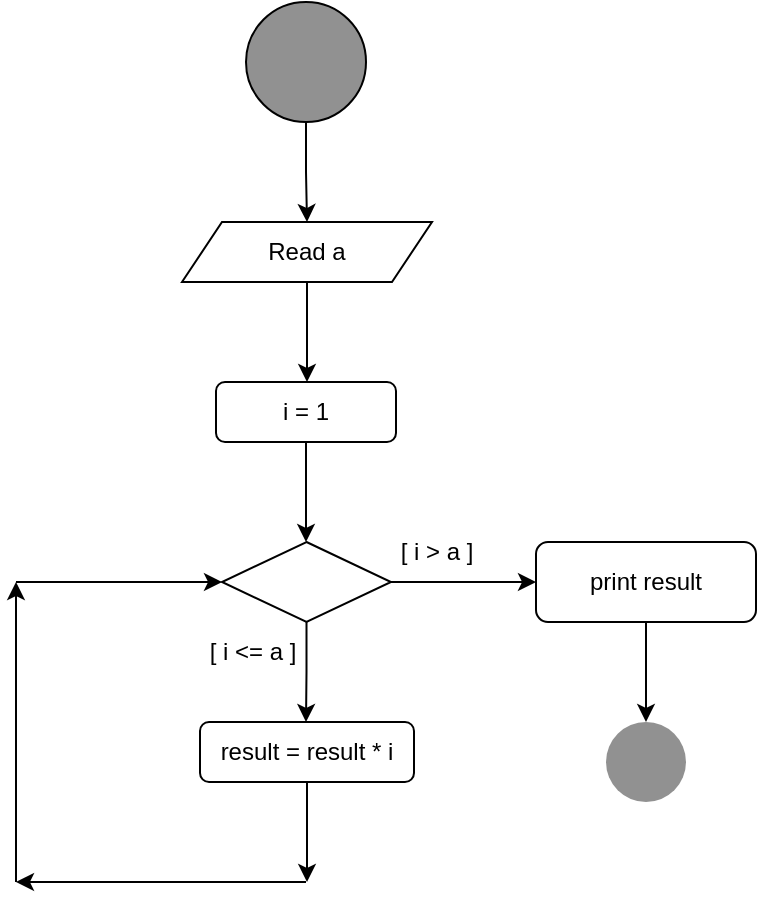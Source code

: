 <mxfile version="20.4.0" type="github">
  <diagram id="A_CZNi8wAaTR9xxjnY62" name="Page-1">
    <mxGraphModel dx="980" dy="520" grid="1" gridSize="10" guides="1" tooltips="1" connect="1" arrows="1" fold="1" page="1" pageScale="1" pageWidth="850" pageHeight="1100" math="0" shadow="0">
      <root>
        <mxCell id="0" />
        <mxCell id="1" parent="0" />
        <mxCell id="1ZIrHMKaGngpA0uqwzwr-2" style="edgeStyle=orthogonalEdgeStyle;rounded=0;orthogonalLoop=1;jettySize=auto;html=1;" edge="1" parent="1" source="1ZIrHMKaGngpA0uqwzwr-1" target="1ZIrHMKaGngpA0uqwzwr-3">
          <mxGeometry relative="1" as="geometry">
            <mxPoint x="425" y="190" as="targetPoint" />
          </mxGeometry>
        </mxCell>
        <mxCell id="1ZIrHMKaGngpA0uqwzwr-1" value="" style="ellipse;whiteSpace=wrap;html=1;aspect=fixed;fillColor=#919191;" vertex="1" parent="1">
          <mxGeometry x="395" y="80" width="60" height="60" as="geometry" />
        </mxCell>
        <mxCell id="1ZIrHMKaGngpA0uqwzwr-4" style="edgeStyle=orthogonalEdgeStyle;rounded=0;orthogonalLoop=1;jettySize=auto;html=1;" edge="1" parent="1" source="1ZIrHMKaGngpA0uqwzwr-3">
          <mxGeometry relative="1" as="geometry">
            <mxPoint x="425.5" y="270" as="targetPoint" />
          </mxGeometry>
        </mxCell>
        <mxCell id="1ZIrHMKaGngpA0uqwzwr-3" value="Read a" style="shape=parallelogram;perimeter=parallelogramPerimeter;whiteSpace=wrap;html=1;fixedSize=1;fillColor=#FFFFFF;" vertex="1" parent="1">
          <mxGeometry x="363" y="190" width="125" height="30" as="geometry" />
        </mxCell>
        <mxCell id="1ZIrHMKaGngpA0uqwzwr-6" style="edgeStyle=orthogonalEdgeStyle;rounded=0;orthogonalLoop=1;jettySize=auto;html=1;" edge="1" parent="1" source="1ZIrHMKaGngpA0uqwzwr-5">
          <mxGeometry relative="1" as="geometry">
            <mxPoint x="425" y="350" as="targetPoint" />
          </mxGeometry>
        </mxCell>
        <mxCell id="1ZIrHMKaGngpA0uqwzwr-5" value="i = 1" style="rounded=1;whiteSpace=wrap;html=1;fillColor=#FFFFFF;" vertex="1" parent="1">
          <mxGeometry x="380" y="270" width="90" height="30" as="geometry" />
        </mxCell>
        <mxCell id="1ZIrHMKaGngpA0uqwzwr-8" style="edgeStyle=orthogonalEdgeStyle;rounded=0;orthogonalLoop=1;jettySize=auto;html=1;" edge="1" parent="1" source="1ZIrHMKaGngpA0uqwzwr-7">
          <mxGeometry relative="1" as="geometry">
            <mxPoint x="425" y="440" as="targetPoint" />
          </mxGeometry>
        </mxCell>
        <mxCell id="1ZIrHMKaGngpA0uqwzwr-9" style="edgeStyle=orthogonalEdgeStyle;rounded=0;orthogonalLoop=1;jettySize=auto;html=1;" edge="1" parent="1" source="1ZIrHMKaGngpA0uqwzwr-7">
          <mxGeometry relative="1" as="geometry">
            <mxPoint x="540" y="370" as="targetPoint" />
          </mxGeometry>
        </mxCell>
        <mxCell id="1ZIrHMKaGngpA0uqwzwr-7" value="" style="rhombus;whiteSpace=wrap;html=1;fillColor=#FFFFFF;" vertex="1" parent="1">
          <mxGeometry x="383" y="350" width="84.5" height="40" as="geometry" />
        </mxCell>
        <mxCell id="1ZIrHMKaGngpA0uqwzwr-10" value="[ i &amp;gt; a ]" style="text;html=1;align=center;verticalAlign=middle;resizable=0;points=[];autosize=1;strokeColor=none;fillColor=none;" vertex="1" parent="1">
          <mxGeometry x="460" y="340" width="60" height="30" as="geometry" />
        </mxCell>
        <mxCell id="1ZIrHMKaGngpA0uqwzwr-11" value="[ i &amp;lt;= a ]" style="text;html=1;align=center;verticalAlign=middle;resizable=0;points=[];autosize=1;strokeColor=none;fillColor=none;" vertex="1" parent="1">
          <mxGeometry x="363" y="390" width="70" height="30" as="geometry" />
        </mxCell>
        <mxCell id="1ZIrHMKaGngpA0uqwzwr-13" style="edgeStyle=orthogonalEdgeStyle;rounded=0;orthogonalLoop=1;jettySize=auto;html=1;" edge="1" parent="1" source="1ZIrHMKaGngpA0uqwzwr-12">
          <mxGeometry relative="1" as="geometry">
            <mxPoint x="425.5" y="520" as="targetPoint" />
          </mxGeometry>
        </mxCell>
        <mxCell id="1ZIrHMKaGngpA0uqwzwr-12" value="result = result * i" style="rounded=1;whiteSpace=wrap;html=1;fillColor=#FFFFFF;" vertex="1" parent="1">
          <mxGeometry x="372" y="440" width="107" height="30" as="geometry" />
        </mxCell>
        <mxCell id="1ZIrHMKaGngpA0uqwzwr-14" value="" style="endArrow=classic;html=1;rounded=0;" edge="1" parent="1">
          <mxGeometry width="50" height="50" relative="1" as="geometry">
            <mxPoint x="425" y="520" as="sourcePoint" />
            <mxPoint x="280" y="520" as="targetPoint" />
          </mxGeometry>
        </mxCell>
        <mxCell id="1ZIrHMKaGngpA0uqwzwr-15" value="" style="endArrow=classic;html=1;rounded=0;" edge="1" parent="1">
          <mxGeometry width="50" height="50" relative="1" as="geometry">
            <mxPoint x="280" y="520" as="sourcePoint" />
            <mxPoint x="280" y="370" as="targetPoint" />
          </mxGeometry>
        </mxCell>
        <mxCell id="1ZIrHMKaGngpA0uqwzwr-16" value="" style="endArrow=classic;html=1;rounded=0;entryX=0;entryY=0.5;entryDx=0;entryDy=0;" edge="1" parent="1" target="1ZIrHMKaGngpA0uqwzwr-7">
          <mxGeometry width="50" height="50" relative="1" as="geometry">
            <mxPoint x="280" y="370" as="sourcePoint" />
            <mxPoint x="510" y="390" as="targetPoint" />
          </mxGeometry>
        </mxCell>
        <mxCell id="1ZIrHMKaGngpA0uqwzwr-17" value="" style="ellipse;whiteSpace=wrap;html=1;aspect=fixed;fillColor=#919191;strokeColor=none;" vertex="1" parent="1">
          <mxGeometry x="575" y="440" width="40" height="40" as="geometry" />
        </mxCell>
        <mxCell id="1ZIrHMKaGngpA0uqwzwr-19" style="edgeStyle=orthogonalEdgeStyle;rounded=0;orthogonalLoop=1;jettySize=auto;html=1;" edge="1" parent="1" source="1ZIrHMKaGngpA0uqwzwr-18">
          <mxGeometry relative="1" as="geometry">
            <mxPoint x="595" y="440" as="targetPoint" />
          </mxGeometry>
        </mxCell>
        <mxCell id="1ZIrHMKaGngpA0uqwzwr-18" value="print result" style="rounded=1;whiteSpace=wrap;html=1;fillColor=#FFFFFF;" vertex="1" parent="1">
          <mxGeometry x="540" y="350" width="110" height="40" as="geometry" />
        </mxCell>
      </root>
    </mxGraphModel>
  </diagram>
</mxfile>
